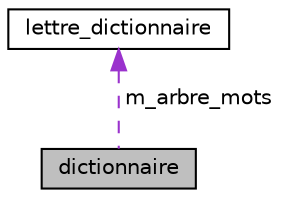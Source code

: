 digraph "dictionnaire"
{
  edge [fontname="Helvetica",fontsize="10",labelfontname="Helvetica",labelfontsize="10"];
  node [fontname="Helvetica",fontsize="10",shape=record];
  Node1 [label="dictionnaire",height=0.2,width=0.4,color="black", fillcolor="grey75", style="filled", fontcolor="black"];
  Node2 -> Node1 [dir="back",color="darkorchid3",fontsize="10",style="dashed",label=" m_arbre_mots" ,fontname="Helvetica"];
  Node2 [label="lettre_dictionnaire",height=0.2,width=0.4,color="black", fillcolor="white", style="filled",URL="$classlettre__dictionnaire.html"];
}
